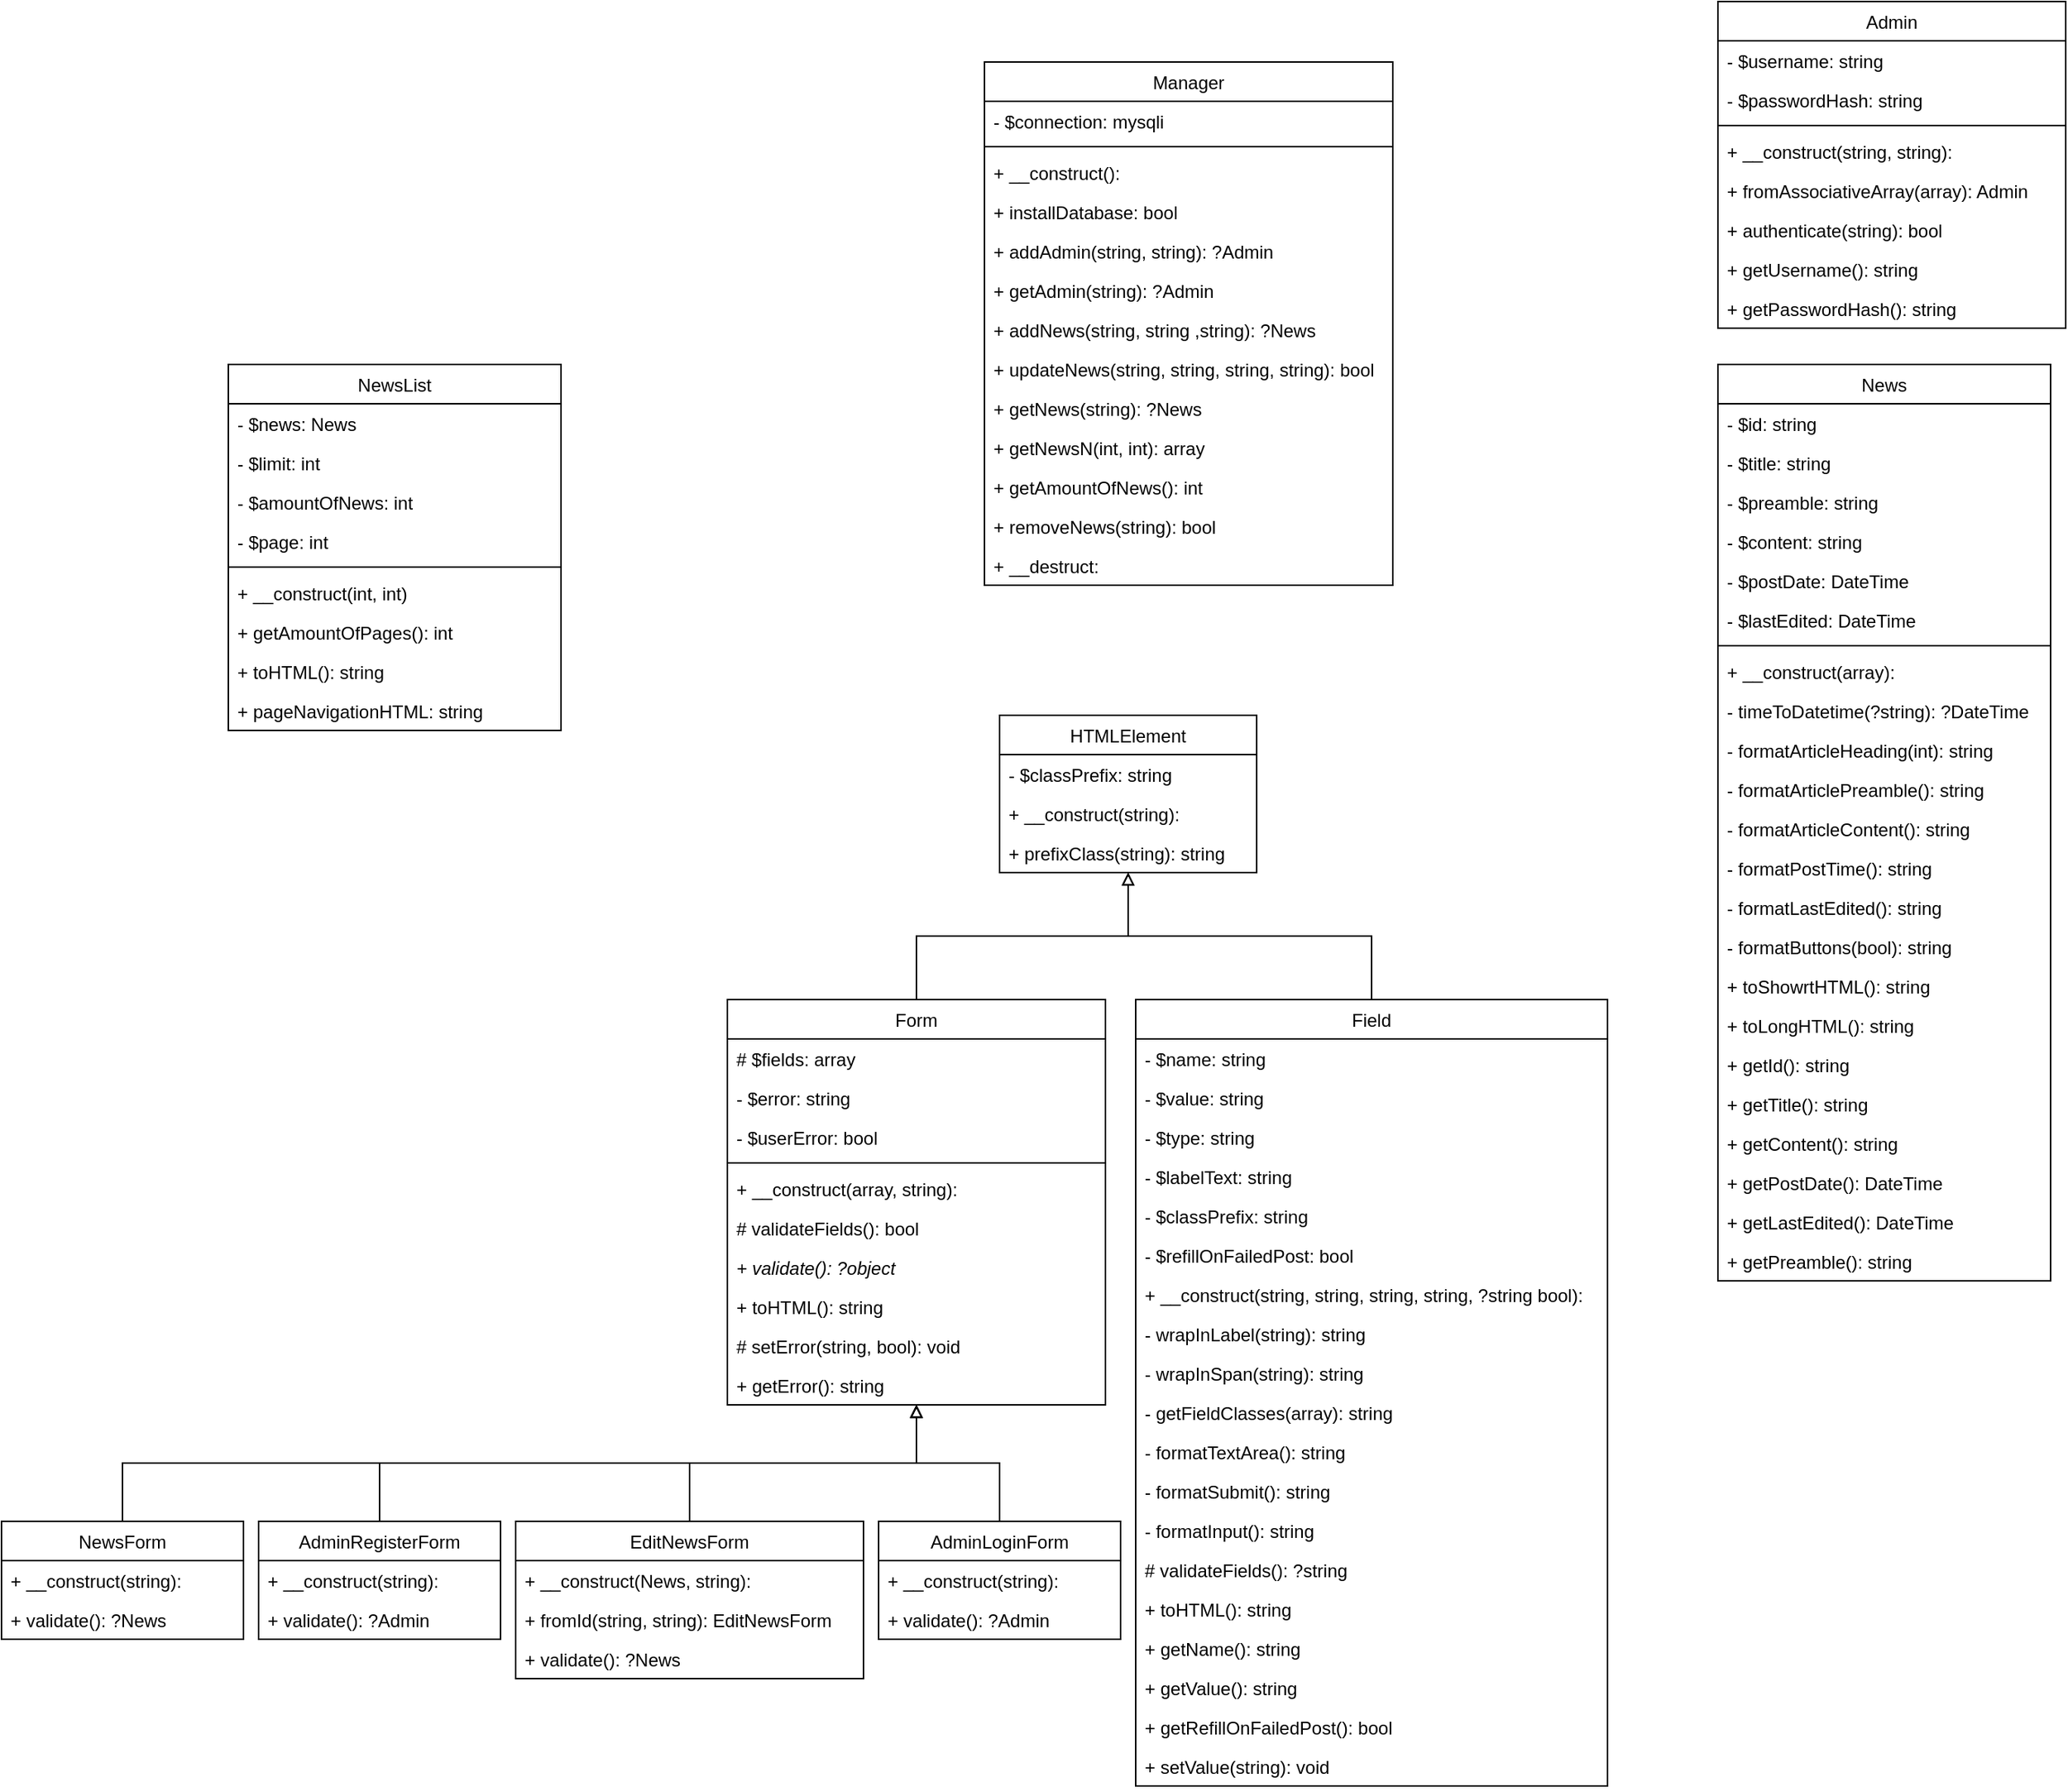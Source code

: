 <mxfile version="14.4.3" type="github">
  <diagram id="YQcV4sclvdIq1VrvEsjX" name="Page-1">
    <mxGraphModel dx="1422" dy="806" grid="1" gridSize="10" guides="1" tooltips="1" connect="1" arrows="1" fold="1" page="1" pageScale="1" pageWidth="827" pageHeight="1169" math="0" shadow="0">
      <root>
        <mxCell id="0" />
        <mxCell id="1" parent="0" />
        <mxCell id="pUATQON3ymGfzFJ1JxWe-1" value="Manager" style="swimlane;fontStyle=0;childLayout=stackLayout;horizontal=1;startSize=26;fillColor=none;horizontalStack=0;resizeParent=1;resizeParentMax=0;resizeLast=0;collapsible=1;marginBottom=0;" parent="1" vertex="1">
          <mxGeometry x="680" y="60" width="270" height="346" as="geometry" />
        </mxCell>
        <mxCell id="pUATQON3ymGfzFJ1JxWe-2" value="- $connection: mysqli" style="text;strokeColor=none;fillColor=none;align=left;verticalAlign=top;spacingLeft=4;spacingRight=4;overflow=hidden;rotatable=0;points=[[0,0.5],[1,0.5]];portConstraint=eastwest;" parent="pUATQON3ymGfzFJ1JxWe-1" vertex="1">
          <mxGeometry y="26" width="270" height="26" as="geometry" />
        </mxCell>
        <mxCell id="u4n-MWDn8-Q3DPegLVWj-1" value="" style="line;strokeWidth=1;fillColor=none;align=left;verticalAlign=middle;spacingTop=-1;spacingLeft=3;spacingRight=3;rotatable=0;labelPosition=right;points=[];portConstraint=eastwest;" parent="pUATQON3ymGfzFJ1JxWe-1" vertex="1">
          <mxGeometry y="52" width="270" height="8" as="geometry" />
        </mxCell>
        <mxCell id="pUATQON3ymGfzFJ1JxWe-3" value="+ __construct():" style="text;strokeColor=none;fillColor=none;align=left;verticalAlign=top;spacingLeft=4;spacingRight=4;overflow=hidden;rotatable=0;points=[[0,0.5],[1,0.5]];portConstraint=eastwest;" parent="pUATQON3ymGfzFJ1JxWe-1" vertex="1">
          <mxGeometry y="60" width="270" height="26" as="geometry" />
        </mxCell>
        <mxCell id="Dbulx-4e_BaiuKEEpqwc-1" value="+ installDatabase: bool" style="text;strokeColor=none;fillColor=none;align=left;verticalAlign=top;spacingLeft=4;spacingRight=4;overflow=hidden;rotatable=0;points=[[0,0.5],[1,0.5]];portConstraint=eastwest;" parent="pUATQON3ymGfzFJ1JxWe-1" vertex="1">
          <mxGeometry y="86" width="270" height="26" as="geometry" />
        </mxCell>
        <mxCell id="pUATQON3ymGfzFJ1JxWe-4" value="+ addAdmin(string, string): ?Admin" style="text;strokeColor=none;fillColor=none;align=left;verticalAlign=top;spacingLeft=4;spacingRight=4;overflow=hidden;rotatable=0;points=[[0,0.5],[1,0.5]];portConstraint=eastwest;" parent="pUATQON3ymGfzFJ1JxWe-1" vertex="1">
          <mxGeometry y="112" width="270" height="26" as="geometry" />
        </mxCell>
        <mxCell id="Dbulx-4e_BaiuKEEpqwc-3" value="+ getAdmin(string): ?Admin" style="text;strokeColor=none;fillColor=none;align=left;verticalAlign=top;spacingLeft=4;spacingRight=4;overflow=hidden;rotatable=0;points=[[0,0.5],[1,0.5]];portConstraint=eastwest;" parent="pUATQON3ymGfzFJ1JxWe-1" vertex="1">
          <mxGeometry y="138" width="270" height="26" as="geometry" />
        </mxCell>
        <mxCell id="Dbulx-4e_BaiuKEEpqwc-2" value="+ addNews(string, string ,string): ?News" style="text;strokeColor=none;fillColor=none;align=left;verticalAlign=top;spacingLeft=4;spacingRight=4;overflow=hidden;rotatable=0;points=[[0,0.5],[1,0.5]];portConstraint=eastwest;" parent="pUATQON3ymGfzFJ1JxWe-1" vertex="1">
          <mxGeometry y="164" width="270" height="26" as="geometry" />
        </mxCell>
        <mxCell id="Dbulx-4e_BaiuKEEpqwc-4" value="+ updateNews(string, string, string, string): bool" style="text;strokeColor=none;fillColor=none;align=left;verticalAlign=top;spacingLeft=4;spacingRight=4;overflow=hidden;rotatable=0;points=[[0,0.5],[1,0.5]];portConstraint=eastwest;" parent="pUATQON3ymGfzFJ1JxWe-1" vertex="1">
          <mxGeometry y="190" width="270" height="26" as="geometry" />
        </mxCell>
        <mxCell id="Dbulx-4e_BaiuKEEpqwc-5" value="+ getNews(string): ?News" style="text;strokeColor=none;fillColor=none;align=left;verticalAlign=top;spacingLeft=4;spacingRight=4;overflow=hidden;rotatable=0;points=[[0,0.5],[1,0.5]];portConstraint=eastwest;" parent="pUATQON3ymGfzFJ1JxWe-1" vertex="1">
          <mxGeometry y="216" width="270" height="26" as="geometry" />
        </mxCell>
        <mxCell id="Dbulx-4e_BaiuKEEpqwc-6" value="+ getNewsN(int, int): array" style="text;strokeColor=none;fillColor=none;align=left;verticalAlign=top;spacingLeft=4;spacingRight=4;overflow=hidden;rotatable=0;points=[[0,0.5],[1,0.5]];portConstraint=eastwest;" parent="pUATQON3ymGfzFJ1JxWe-1" vertex="1">
          <mxGeometry y="242" width="270" height="26" as="geometry" />
        </mxCell>
        <mxCell id="Dbulx-4e_BaiuKEEpqwc-7" value="+ getAmountOfNews(): int" style="text;strokeColor=none;fillColor=none;align=left;verticalAlign=top;spacingLeft=4;spacingRight=4;overflow=hidden;rotatable=0;points=[[0,0.5],[1,0.5]];portConstraint=eastwest;" parent="pUATQON3ymGfzFJ1JxWe-1" vertex="1">
          <mxGeometry y="268" width="270" height="26" as="geometry" />
        </mxCell>
        <mxCell id="Dbulx-4e_BaiuKEEpqwc-8" value="+ removeNews(string): bool" style="text;strokeColor=none;fillColor=none;align=left;verticalAlign=top;spacingLeft=4;spacingRight=4;overflow=hidden;rotatable=0;points=[[0,0.5],[1,0.5]];portConstraint=eastwest;" parent="pUATQON3ymGfzFJ1JxWe-1" vertex="1">
          <mxGeometry y="294" width="270" height="26" as="geometry" />
        </mxCell>
        <mxCell id="Dbulx-4e_BaiuKEEpqwc-9" value="+ __destruct:" style="text;strokeColor=none;fillColor=none;align=left;verticalAlign=top;spacingLeft=4;spacingRight=4;overflow=hidden;rotatable=0;points=[[0,0.5],[1,0.5]];portConstraint=eastwest;" parent="pUATQON3ymGfzFJ1JxWe-1" vertex="1">
          <mxGeometry y="320" width="270" height="26" as="geometry" />
        </mxCell>
        <mxCell id="pUATQON3ymGfzFJ1JxWe-5" value="Admin" style="swimlane;fontStyle=0;childLayout=stackLayout;horizontal=1;startSize=26;fillColor=none;horizontalStack=0;resizeParent=1;resizeParentMax=0;resizeLast=0;collapsible=1;marginBottom=0;" parent="1" vertex="1">
          <mxGeometry x="1165" y="20" width="230" height="216" as="geometry" />
        </mxCell>
        <mxCell id="pUATQON3ymGfzFJ1JxWe-6" value="- $username: string" style="text;strokeColor=none;fillColor=none;align=left;verticalAlign=top;spacingLeft=4;spacingRight=4;overflow=hidden;rotatable=0;points=[[0,0.5],[1,0.5]];portConstraint=eastwest;" parent="pUATQON3ymGfzFJ1JxWe-5" vertex="1">
          <mxGeometry y="26" width="230" height="26" as="geometry" />
        </mxCell>
        <mxCell id="pUATQON3ymGfzFJ1JxWe-7" value="- $passwordHash: string" style="text;strokeColor=none;fillColor=none;align=left;verticalAlign=top;spacingLeft=4;spacingRight=4;overflow=hidden;rotatable=0;points=[[0,0.5],[1,0.5]];portConstraint=eastwest;" parent="pUATQON3ymGfzFJ1JxWe-5" vertex="1">
          <mxGeometry y="52" width="230" height="26" as="geometry" />
        </mxCell>
        <mxCell id="u4n-MWDn8-Q3DPegLVWj-2" value="" style="line;strokeWidth=1;fillColor=none;align=left;verticalAlign=middle;spacingTop=-1;spacingLeft=3;spacingRight=3;rotatable=0;labelPosition=right;points=[];portConstraint=eastwest;" parent="pUATQON3ymGfzFJ1JxWe-5" vertex="1">
          <mxGeometry y="78" width="230" height="8" as="geometry" />
        </mxCell>
        <mxCell id="pUATQON3ymGfzFJ1JxWe-8" value="+ __construct(string, string):" style="text;strokeColor=none;fillColor=none;align=left;verticalAlign=top;spacingLeft=4;spacingRight=4;overflow=hidden;rotatable=0;points=[[0,0.5],[1,0.5]];portConstraint=eastwest;" parent="pUATQON3ymGfzFJ1JxWe-5" vertex="1">
          <mxGeometry y="86" width="230" height="26" as="geometry" />
        </mxCell>
        <mxCell id="Dbulx-4e_BaiuKEEpqwc-10" value="+ fromAssociativeArray(array): Admin" style="text;strokeColor=none;fillColor=none;align=left;verticalAlign=top;spacingLeft=4;spacingRight=4;overflow=hidden;rotatable=0;points=[[0,0.5],[1,0.5]];portConstraint=eastwest;" parent="pUATQON3ymGfzFJ1JxWe-5" vertex="1">
          <mxGeometry y="112" width="230" height="26" as="geometry" />
        </mxCell>
        <mxCell id="Dbulx-4e_BaiuKEEpqwc-12" value="+ authenticate(string): bool" style="text;strokeColor=none;fillColor=none;align=left;verticalAlign=top;spacingLeft=4;spacingRight=4;overflow=hidden;rotatable=0;points=[[0,0.5],[1,0.5]];portConstraint=eastwest;" parent="pUATQON3ymGfzFJ1JxWe-5" vertex="1">
          <mxGeometry y="138" width="230" height="26" as="geometry" />
        </mxCell>
        <mxCell id="Dbulx-4e_BaiuKEEpqwc-11" value="+ getUsername(): string" style="text;strokeColor=none;fillColor=none;align=left;verticalAlign=top;spacingLeft=4;spacingRight=4;overflow=hidden;rotatable=0;points=[[0,0.5],[1,0.5]];portConstraint=eastwest;" parent="pUATQON3ymGfzFJ1JxWe-5" vertex="1">
          <mxGeometry y="164" width="230" height="26" as="geometry" />
        </mxCell>
        <mxCell id="Dbulx-4e_BaiuKEEpqwc-13" value="+ getPasswordHash(): string" style="text;strokeColor=none;fillColor=none;align=left;verticalAlign=top;spacingLeft=4;spacingRight=4;overflow=hidden;rotatable=0;points=[[0,0.5],[1,0.5]];portConstraint=eastwest;" parent="pUATQON3ymGfzFJ1JxWe-5" vertex="1">
          <mxGeometry y="190" width="230" height="26" as="geometry" />
        </mxCell>
        <mxCell id="pUATQON3ymGfzFJ1JxWe-9" value="NewsList" style="swimlane;fontStyle=0;childLayout=stackLayout;horizontal=1;startSize=26;fillColor=none;horizontalStack=0;resizeParent=1;resizeParentMax=0;resizeLast=0;collapsible=1;marginBottom=0;" parent="1" vertex="1">
          <mxGeometry x="180" y="260" width="220" height="242" as="geometry" />
        </mxCell>
        <mxCell id="pUATQON3ymGfzFJ1JxWe-10" value="- $news: News" style="text;strokeColor=none;fillColor=none;align=left;verticalAlign=top;spacingLeft=4;spacingRight=4;overflow=hidden;rotatable=0;points=[[0,0.5],[1,0.5]];portConstraint=eastwest;" parent="pUATQON3ymGfzFJ1JxWe-9" vertex="1">
          <mxGeometry y="26" width="220" height="26" as="geometry" />
        </mxCell>
        <mxCell id="pUATQON3ymGfzFJ1JxWe-11" value="- $limit: int" style="text;strokeColor=none;fillColor=none;align=left;verticalAlign=top;spacingLeft=4;spacingRight=4;overflow=hidden;rotatable=0;points=[[0,0.5],[1,0.5]];portConstraint=eastwest;" parent="pUATQON3ymGfzFJ1JxWe-9" vertex="1">
          <mxGeometry y="52" width="220" height="26" as="geometry" />
        </mxCell>
        <mxCell id="Dbulx-4e_BaiuKEEpqwc-15" value="- $amountOfNews: int" style="text;strokeColor=none;fillColor=none;align=left;verticalAlign=top;spacingLeft=4;spacingRight=4;overflow=hidden;rotatable=0;points=[[0,0.5],[1,0.5]];portConstraint=eastwest;" parent="pUATQON3ymGfzFJ1JxWe-9" vertex="1">
          <mxGeometry y="78" width="220" height="26" as="geometry" />
        </mxCell>
        <mxCell id="pUATQON3ymGfzFJ1JxWe-12" value="- $page: int" style="text;strokeColor=none;fillColor=none;align=left;verticalAlign=top;spacingLeft=4;spacingRight=4;overflow=hidden;rotatable=0;points=[[0,0.5],[1,0.5]];portConstraint=eastwest;" parent="pUATQON3ymGfzFJ1JxWe-9" vertex="1">
          <mxGeometry y="104" width="220" height="26" as="geometry" />
        </mxCell>
        <mxCell id="u4n-MWDn8-Q3DPegLVWj-4" value="" style="line;strokeWidth=1;fillColor=none;align=left;verticalAlign=middle;spacingTop=-1;spacingLeft=3;spacingRight=3;rotatable=0;labelPosition=right;points=[];portConstraint=eastwest;" parent="pUATQON3ymGfzFJ1JxWe-9" vertex="1">
          <mxGeometry y="130" width="220" height="8" as="geometry" />
        </mxCell>
        <mxCell id="Dbulx-4e_BaiuKEEpqwc-17" value="+ __construct(int, int)" style="text;strokeColor=none;fillColor=none;align=left;verticalAlign=top;spacingLeft=4;spacingRight=4;overflow=hidden;rotatable=0;points=[[0,0.5],[1,0.5]];portConstraint=eastwest;" parent="pUATQON3ymGfzFJ1JxWe-9" vertex="1">
          <mxGeometry y="138" width="220" height="26" as="geometry" />
        </mxCell>
        <mxCell id="Dbulx-4e_BaiuKEEpqwc-16" value="+ getAmountOfPages(): int" style="text;strokeColor=none;fillColor=none;align=left;verticalAlign=top;spacingLeft=4;spacingRight=4;overflow=hidden;rotatable=0;points=[[0,0.5],[1,0.5]];portConstraint=eastwest;" parent="pUATQON3ymGfzFJ1JxWe-9" vertex="1">
          <mxGeometry y="164" width="220" height="26" as="geometry" />
        </mxCell>
        <mxCell id="Dbulx-4e_BaiuKEEpqwc-19" value="+ toHTML(): string" style="text;strokeColor=none;fillColor=none;align=left;verticalAlign=top;spacingLeft=4;spacingRight=4;overflow=hidden;rotatable=0;points=[[0,0.5],[1,0.5]];portConstraint=eastwest;" parent="pUATQON3ymGfzFJ1JxWe-9" vertex="1">
          <mxGeometry y="190" width="220" height="26" as="geometry" />
        </mxCell>
        <mxCell id="Dbulx-4e_BaiuKEEpqwc-18" value="+ pageNavigationHTML: string" style="text;strokeColor=none;fillColor=none;align=left;verticalAlign=top;spacingLeft=4;spacingRight=4;overflow=hidden;rotatable=0;points=[[0,0.5],[1,0.5]];portConstraint=eastwest;" parent="pUATQON3ymGfzFJ1JxWe-9" vertex="1">
          <mxGeometry y="216" width="220" height="26" as="geometry" />
        </mxCell>
        <mxCell id="pUATQON3ymGfzFJ1JxWe-13" value="News" style="swimlane;fontStyle=0;childLayout=stackLayout;horizontal=1;startSize=26;fillColor=none;horizontalStack=0;resizeParent=1;resizeParentMax=0;resizeLast=0;collapsible=1;marginBottom=0;" parent="1" vertex="1">
          <mxGeometry x="1165" y="260" width="220" height="606" as="geometry" />
        </mxCell>
        <mxCell id="pUATQON3ymGfzFJ1JxWe-14" value="- $id: string" style="text;strokeColor=none;fillColor=none;align=left;verticalAlign=top;spacingLeft=4;spacingRight=4;overflow=hidden;rotatable=0;points=[[0,0.5],[1,0.5]];portConstraint=eastwest;" parent="pUATQON3ymGfzFJ1JxWe-13" vertex="1">
          <mxGeometry y="26" width="220" height="26" as="geometry" />
        </mxCell>
        <mxCell id="pUATQON3ymGfzFJ1JxWe-15" value="- $title: string" style="text;strokeColor=none;fillColor=none;align=left;verticalAlign=top;spacingLeft=4;spacingRight=4;overflow=hidden;rotatable=0;points=[[0,0.5],[1,0.5]];portConstraint=eastwest;" parent="pUATQON3ymGfzFJ1JxWe-13" vertex="1">
          <mxGeometry y="52" width="220" height="26" as="geometry" />
        </mxCell>
        <mxCell id="pUATQON3ymGfzFJ1JxWe-16" value="- $preamble: string" style="text;strokeColor=none;fillColor=none;align=left;verticalAlign=top;spacingLeft=4;spacingRight=4;overflow=hidden;rotatable=0;points=[[0,0.5],[1,0.5]];portConstraint=eastwest;" parent="pUATQON3ymGfzFJ1JxWe-13" vertex="1">
          <mxGeometry y="78" width="220" height="26" as="geometry" />
        </mxCell>
        <mxCell id="Dbulx-4e_BaiuKEEpqwc-20" value="- $content: string" style="text;strokeColor=none;fillColor=none;align=left;verticalAlign=top;spacingLeft=4;spacingRight=4;overflow=hidden;rotatable=0;points=[[0,0.5],[1,0.5]];portConstraint=eastwest;" parent="pUATQON3ymGfzFJ1JxWe-13" vertex="1">
          <mxGeometry y="104" width="220" height="26" as="geometry" />
        </mxCell>
        <mxCell id="Dbulx-4e_BaiuKEEpqwc-21" value="- $postDate: DateTime" style="text;strokeColor=none;fillColor=none;align=left;verticalAlign=top;spacingLeft=4;spacingRight=4;overflow=hidden;rotatable=0;points=[[0,0.5],[1,0.5]];portConstraint=eastwest;" parent="pUATQON3ymGfzFJ1JxWe-13" vertex="1">
          <mxGeometry y="130" width="220" height="26" as="geometry" />
        </mxCell>
        <mxCell id="Dbulx-4e_BaiuKEEpqwc-23" value="- $lastEdited: DateTime" style="text;strokeColor=none;fillColor=none;align=left;verticalAlign=top;spacingLeft=4;spacingRight=4;overflow=hidden;rotatable=0;points=[[0,0.5],[1,0.5]];portConstraint=eastwest;" parent="pUATQON3ymGfzFJ1JxWe-13" vertex="1">
          <mxGeometry y="156" width="220" height="26" as="geometry" />
        </mxCell>
        <mxCell id="u4n-MWDn8-Q3DPegLVWj-3" value="" style="line;strokeWidth=1;fillColor=none;align=left;verticalAlign=middle;spacingTop=-1;spacingLeft=3;spacingRight=3;rotatable=0;labelPosition=right;points=[];portConstraint=eastwest;" parent="pUATQON3ymGfzFJ1JxWe-13" vertex="1">
          <mxGeometry y="182" width="220" height="8" as="geometry" />
        </mxCell>
        <mxCell id="Dbulx-4e_BaiuKEEpqwc-24" value="+ __construct(array):" style="text;strokeColor=none;fillColor=none;align=left;verticalAlign=top;spacingLeft=4;spacingRight=4;overflow=hidden;rotatable=0;points=[[0,0.5],[1,0.5]];portConstraint=eastwest;" parent="pUATQON3ymGfzFJ1JxWe-13" vertex="1">
          <mxGeometry y="190" width="220" height="26" as="geometry" />
        </mxCell>
        <mxCell id="Dbulx-4e_BaiuKEEpqwc-25" value="- timeToDatetime(?string): ?DateTime" style="text;strokeColor=none;fillColor=none;align=left;verticalAlign=top;spacingLeft=4;spacingRight=4;overflow=hidden;rotatable=0;points=[[0,0.5],[1,0.5]];portConstraint=eastwest;" parent="pUATQON3ymGfzFJ1JxWe-13" vertex="1">
          <mxGeometry y="216" width="220" height="26" as="geometry" />
        </mxCell>
        <mxCell id="Dbulx-4e_BaiuKEEpqwc-27" value="- formatArticleHeading(int): string" style="text;strokeColor=none;fillColor=none;align=left;verticalAlign=top;spacingLeft=4;spacingRight=4;overflow=hidden;rotatable=0;points=[[0,0.5],[1,0.5]];portConstraint=eastwest;" parent="pUATQON3ymGfzFJ1JxWe-13" vertex="1">
          <mxGeometry y="242" width="220" height="26" as="geometry" />
        </mxCell>
        <mxCell id="Dbulx-4e_BaiuKEEpqwc-28" value="- formatArticlePreamble(): string" style="text;strokeColor=none;fillColor=none;align=left;verticalAlign=top;spacingLeft=4;spacingRight=4;overflow=hidden;rotatable=0;points=[[0,0.5],[1,0.5]];portConstraint=eastwest;" parent="pUATQON3ymGfzFJ1JxWe-13" vertex="1">
          <mxGeometry y="268" width="220" height="26" as="geometry" />
        </mxCell>
        <mxCell id="Dbulx-4e_BaiuKEEpqwc-26" value="- formatArticleContent(): string" style="text;strokeColor=none;fillColor=none;align=left;verticalAlign=top;spacingLeft=4;spacingRight=4;overflow=hidden;rotatable=0;points=[[0,0.5],[1,0.5]];portConstraint=eastwest;" parent="pUATQON3ymGfzFJ1JxWe-13" vertex="1">
          <mxGeometry y="294" width="220" height="26" as="geometry" />
        </mxCell>
        <mxCell id="Dbulx-4e_BaiuKEEpqwc-29" value="- formatPostTime(): string" style="text;strokeColor=none;fillColor=none;align=left;verticalAlign=top;spacingLeft=4;spacingRight=4;overflow=hidden;rotatable=0;points=[[0,0.5],[1,0.5]];portConstraint=eastwest;" parent="pUATQON3ymGfzFJ1JxWe-13" vertex="1">
          <mxGeometry y="320" width="220" height="26" as="geometry" />
        </mxCell>
        <mxCell id="Dbulx-4e_BaiuKEEpqwc-22" value="- formatLastEdited(): string" style="text;strokeColor=none;fillColor=none;align=left;verticalAlign=top;spacingLeft=4;spacingRight=4;overflow=hidden;rotatable=0;points=[[0,0.5],[1,0.5]];portConstraint=eastwest;" parent="pUATQON3ymGfzFJ1JxWe-13" vertex="1">
          <mxGeometry y="346" width="220" height="26" as="geometry" />
        </mxCell>
        <mxCell id="Dbulx-4e_BaiuKEEpqwc-31" value="- formatButtons(bool): string" style="text;strokeColor=none;fillColor=none;align=left;verticalAlign=top;spacingLeft=4;spacingRight=4;overflow=hidden;rotatable=0;points=[[0,0.5],[1,0.5]];portConstraint=eastwest;" parent="pUATQON3ymGfzFJ1JxWe-13" vertex="1">
          <mxGeometry y="372" width="220" height="26" as="geometry" />
        </mxCell>
        <mxCell id="Dbulx-4e_BaiuKEEpqwc-33" value="+ toShowrtHTML(): string" style="text;strokeColor=none;fillColor=none;align=left;verticalAlign=top;spacingLeft=4;spacingRight=4;overflow=hidden;rotatable=0;points=[[0,0.5],[1,0.5]];portConstraint=eastwest;" parent="pUATQON3ymGfzFJ1JxWe-13" vertex="1">
          <mxGeometry y="398" width="220" height="26" as="geometry" />
        </mxCell>
        <mxCell id="Dbulx-4e_BaiuKEEpqwc-34" value="+ toLongHTML(): string" style="text;strokeColor=none;fillColor=none;align=left;verticalAlign=top;spacingLeft=4;spacingRight=4;overflow=hidden;rotatable=0;points=[[0,0.5],[1,0.5]];portConstraint=eastwest;" parent="pUATQON3ymGfzFJ1JxWe-13" vertex="1">
          <mxGeometry y="424" width="220" height="26" as="geometry" />
        </mxCell>
        <mxCell id="Dbulx-4e_BaiuKEEpqwc-32" value="+ getId(): string" style="text;strokeColor=none;fillColor=none;align=left;verticalAlign=top;spacingLeft=4;spacingRight=4;overflow=hidden;rotatable=0;points=[[0,0.5],[1,0.5]];portConstraint=eastwest;" parent="pUATQON3ymGfzFJ1JxWe-13" vertex="1">
          <mxGeometry y="450" width="220" height="26" as="geometry" />
        </mxCell>
        <mxCell id="Dbulx-4e_BaiuKEEpqwc-36" value="+ getTitle(): string" style="text;strokeColor=none;fillColor=none;align=left;verticalAlign=top;spacingLeft=4;spacingRight=4;overflow=hidden;rotatable=0;points=[[0,0.5],[1,0.5]];portConstraint=eastwest;" parent="pUATQON3ymGfzFJ1JxWe-13" vertex="1">
          <mxGeometry y="476" width="220" height="26" as="geometry" />
        </mxCell>
        <mxCell id="Dbulx-4e_BaiuKEEpqwc-35" value="+ getContent(): string" style="text;strokeColor=none;fillColor=none;align=left;verticalAlign=top;spacingLeft=4;spacingRight=4;overflow=hidden;rotatable=0;points=[[0,0.5],[1,0.5]];portConstraint=eastwest;" parent="pUATQON3ymGfzFJ1JxWe-13" vertex="1">
          <mxGeometry y="502" width="220" height="26" as="geometry" />
        </mxCell>
        <mxCell id="Dbulx-4e_BaiuKEEpqwc-30" value="+ getPostDate(): DateTime" style="text;strokeColor=none;fillColor=none;align=left;verticalAlign=top;spacingLeft=4;spacingRight=4;overflow=hidden;rotatable=0;points=[[0,0.5],[1,0.5]];portConstraint=eastwest;" parent="pUATQON3ymGfzFJ1JxWe-13" vertex="1">
          <mxGeometry y="528" width="220" height="26" as="geometry" />
        </mxCell>
        <mxCell id="Dbulx-4e_BaiuKEEpqwc-38" value="+ getLastEdited(): DateTime" style="text;strokeColor=none;fillColor=none;align=left;verticalAlign=top;spacingLeft=4;spacingRight=4;overflow=hidden;rotatable=0;points=[[0,0.5],[1,0.5]];portConstraint=eastwest;" parent="pUATQON3ymGfzFJ1JxWe-13" vertex="1">
          <mxGeometry y="554" width="220" height="26" as="geometry" />
        </mxCell>
        <mxCell id="Dbulx-4e_BaiuKEEpqwc-37" value="+ getPreamble(): string" style="text;strokeColor=none;fillColor=none;align=left;verticalAlign=top;spacingLeft=4;spacingRight=4;overflow=hidden;rotatable=0;points=[[0,0.5],[1,0.5]];portConstraint=eastwest;" parent="pUATQON3ymGfzFJ1JxWe-13" vertex="1">
          <mxGeometry y="580" width="220" height="26" as="geometry" />
        </mxCell>
        <mxCell id="IKUo-nZ4Ico8FpMBMnRn-4" style="edgeStyle=orthogonalEdgeStyle;rounded=0;orthogonalLoop=1;jettySize=auto;html=1;startArrow=none;startFill=0;endArrow=block;endFill=0;" edge="1" parent="1" source="u4n-MWDn8-Q3DPegLVWj-5" target="4wZP9_-iHRxvSl1fJ76w-1">
          <mxGeometry relative="1" as="geometry" />
        </mxCell>
        <mxCell id="u4n-MWDn8-Q3DPegLVWj-5" value="Form" style="swimlane;fontStyle=0;childLayout=stackLayout;horizontal=1;startSize=26;fillColor=none;horizontalStack=0;resizeParent=1;resizeParentMax=0;resizeLast=0;collapsible=1;marginBottom=0;" parent="1" vertex="1">
          <mxGeometry x="510" y="680" width="250" height="268" as="geometry" />
        </mxCell>
        <mxCell id="u4n-MWDn8-Q3DPegLVWj-6" value="# $fields: array" style="text;strokeColor=none;fillColor=none;align=left;verticalAlign=top;spacingLeft=4;spacingRight=4;overflow=hidden;rotatable=0;points=[[0,0.5],[1,0.5]];portConstraint=eastwest;" parent="u4n-MWDn8-Q3DPegLVWj-5" vertex="1">
          <mxGeometry y="26" width="250" height="26" as="geometry" />
        </mxCell>
        <mxCell id="u4n-MWDn8-Q3DPegLVWj-10" value="- $error: string" style="text;strokeColor=none;fillColor=none;align=left;verticalAlign=top;spacingLeft=4;spacingRight=4;overflow=hidden;rotatable=0;points=[[0,0.5],[1,0.5]];portConstraint=eastwest;" parent="u4n-MWDn8-Q3DPegLVWj-5" vertex="1">
          <mxGeometry y="52" width="250" height="26" as="geometry" />
        </mxCell>
        <mxCell id="u4n-MWDn8-Q3DPegLVWj-12" value="- $userError: bool" style="text;strokeColor=none;fillColor=none;align=left;verticalAlign=top;spacingLeft=4;spacingRight=4;overflow=hidden;rotatable=0;points=[[0,0.5],[1,0.5]];portConstraint=eastwest;" parent="u4n-MWDn8-Q3DPegLVWj-5" vertex="1">
          <mxGeometry y="78" width="250" height="26" as="geometry" />
        </mxCell>
        <mxCell id="u4n-MWDn8-Q3DPegLVWj-15" value="" style="line;strokeWidth=1;fillColor=none;align=left;verticalAlign=middle;spacingTop=-1;spacingLeft=3;spacingRight=3;rotatable=0;labelPosition=right;points=[];portConstraint=eastwest;" parent="u4n-MWDn8-Q3DPegLVWj-5" vertex="1">
          <mxGeometry y="104" width="250" height="8" as="geometry" />
        </mxCell>
        <mxCell id="u4n-MWDn8-Q3DPegLVWj-13" value="+ __construct(array, string):" style="text;strokeColor=none;fillColor=none;align=left;verticalAlign=top;spacingLeft=4;spacingRight=4;overflow=hidden;rotatable=0;points=[[0,0.5],[1,0.5]];portConstraint=eastwest;" parent="u4n-MWDn8-Q3DPegLVWj-5" vertex="1">
          <mxGeometry y="112" width="250" height="26" as="geometry" />
        </mxCell>
        <mxCell id="u4n-MWDn8-Q3DPegLVWj-16" value="# validateFields(): bool" style="text;strokeColor=none;fillColor=none;align=left;verticalAlign=top;spacingLeft=4;spacingRight=4;overflow=hidden;rotatable=0;points=[[0,0.5],[1,0.5]];portConstraint=eastwest;" parent="u4n-MWDn8-Q3DPegLVWj-5" vertex="1">
          <mxGeometry y="138" width="250" height="26" as="geometry" />
        </mxCell>
        <mxCell id="u4n-MWDn8-Q3DPegLVWj-17" value="+ validate(): ?object" style="text;strokeColor=none;fillColor=none;align=left;verticalAlign=top;spacingLeft=4;spacingRight=4;overflow=hidden;rotatable=0;points=[[0,0.5],[1,0.5]];portConstraint=eastwest;fontStyle=2" parent="u4n-MWDn8-Q3DPegLVWj-5" vertex="1">
          <mxGeometry y="164" width="250" height="26" as="geometry" />
        </mxCell>
        <mxCell id="u4n-MWDn8-Q3DPegLVWj-18" value="+ toHTML(): string" style="text;strokeColor=none;fillColor=none;align=left;verticalAlign=top;spacingLeft=4;spacingRight=4;overflow=hidden;rotatable=0;points=[[0,0.5],[1,0.5]];portConstraint=eastwest;" parent="u4n-MWDn8-Q3DPegLVWj-5" vertex="1">
          <mxGeometry y="190" width="250" height="26" as="geometry" />
        </mxCell>
        <mxCell id="u4n-MWDn8-Q3DPegLVWj-19" value="# setError(string, bool): void" style="text;strokeColor=none;fillColor=none;align=left;verticalAlign=top;spacingLeft=4;spacingRight=4;overflow=hidden;rotatable=0;points=[[0,0.5],[1,0.5]];portConstraint=eastwest;" parent="u4n-MWDn8-Q3DPegLVWj-5" vertex="1">
          <mxGeometry y="216" width="250" height="26" as="geometry" />
        </mxCell>
        <mxCell id="u4n-MWDn8-Q3DPegLVWj-9" value="+ getError(): string" style="text;strokeColor=none;fillColor=none;align=left;verticalAlign=top;spacingLeft=4;spacingRight=4;overflow=hidden;rotatable=0;points=[[0,0.5],[1,0.5]];portConstraint=eastwest;" parent="u4n-MWDn8-Q3DPegLVWj-5" vertex="1">
          <mxGeometry y="242" width="250" height="26" as="geometry" />
        </mxCell>
        <mxCell id="IKUo-nZ4Ico8FpMBMnRn-7" style="edgeStyle=orthogonalEdgeStyle;rounded=0;orthogonalLoop=1;jettySize=auto;html=1;startFill=0;endArrow=block;endFill=0;" edge="1" parent="1" source="u4n-MWDn8-Q3DPegLVWj-20" target="u4n-MWDn8-Q3DPegLVWj-5">
          <mxGeometry relative="1" as="geometry" />
        </mxCell>
        <mxCell id="u4n-MWDn8-Q3DPegLVWj-20" value="AdminLoginForm" style="swimlane;fontStyle=0;childLayout=stackLayout;horizontal=1;startSize=26;fillColor=none;horizontalStack=0;resizeParent=1;resizeParentMax=0;resizeLast=0;collapsible=1;marginBottom=0;" parent="1" vertex="1">
          <mxGeometry x="610" y="1025" width="160" height="78" as="geometry" />
        </mxCell>
        <mxCell id="u4n-MWDn8-Q3DPegLVWj-21" value="+ __construct(string):" style="text;strokeColor=none;fillColor=none;align=left;verticalAlign=top;spacingLeft=4;spacingRight=4;overflow=hidden;rotatable=0;points=[[0,0.5],[1,0.5]];portConstraint=eastwest;" parent="u4n-MWDn8-Q3DPegLVWj-20" vertex="1">
          <mxGeometry y="26" width="160" height="26" as="geometry" />
        </mxCell>
        <mxCell id="u4n-MWDn8-Q3DPegLVWj-22" value="+ validate(): ?Admin" style="text;strokeColor=none;fillColor=none;align=left;verticalAlign=top;spacingLeft=4;spacingRight=4;overflow=hidden;rotatable=0;points=[[0,0.5],[1,0.5]];portConstraint=eastwest;" parent="u4n-MWDn8-Q3DPegLVWj-20" vertex="1">
          <mxGeometry y="52" width="160" height="26" as="geometry" />
        </mxCell>
        <mxCell id="IKUo-nZ4Ico8FpMBMnRn-9" style="edgeStyle=orthogonalEdgeStyle;rounded=0;orthogonalLoop=1;jettySize=auto;html=1;startFill=0;endArrow=block;endFill=0;exitX=0.5;exitY=0;exitDx=0;exitDy=0;" edge="1" parent="1" source="u4n-MWDn8-Q3DPegLVWj-24" target="u4n-MWDn8-Q3DPegLVWj-5">
          <mxGeometry relative="1" as="geometry" />
        </mxCell>
        <mxCell id="u4n-MWDn8-Q3DPegLVWj-24" value="AdminRegisterForm" style="swimlane;fontStyle=0;childLayout=stackLayout;horizontal=1;startSize=26;fillColor=none;horizontalStack=0;resizeParent=1;resizeParentMax=0;resizeLast=0;collapsible=1;marginBottom=0;" parent="1" vertex="1">
          <mxGeometry x="200" y="1025" width="160" height="78" as="geometry" />
        </mxCell>
        <mxCell id="u4n-MWDn8-Q3DPegLVWj-25" value="+ __construct(string):" style="text;strokeColor=none;fillColor=none;align=left;verticalAlign=top;spacingLeft=4;spacingRight=4;overflow=hidden;rotatable=0;points=[[0,0.5],[1,0.5]];portConstraint=eastwest;" parent="u4n-MWDn8-Q3DPegLVWj-24" vertex="1">
          <mxGeometry y="26" width="160" height="26" as="geometry" />
        </mxCell>
        <mxCell id="u4n-MWDn8-Q3DPegLVWj-26" value="+ validate(): ?Admin" style="text;strokeColor=none;fillColor=none;align=left;verticalAlign=top;spacingLeft=4;spacingRight=4;overflow=hidden;rotatable=0;points=[[0,0.5],[1,0.5]];portConstraint=eastwest;" parent="u4n-MWDn8-Q3DPegLVWj-24" vertex="1">
          <mxGeometry y="52" width="160" height="26" as="geometry" />
        </mxCell>
        <mxCell id="IKUo-nZ4Ico8FpMBMnRn-10" style="edgeStyle=orthogonalEdgeStyle;rounded=0;orthogonalLoop=1;jettySize=auto;html=1;startFill=0;endArrow=block;endFill=0;exitX=0.5;exitY=0;exitDx=0;exitDy=0;" edge="1" parent="1" source="u4n-MWDn8-Q3DPegLVWj-28" target="u4n-MWDn8-Q3DPegLVWj-5">
          <mxGeometry relative="1" as="geometry" />
        </mxCell>
        <mxCell id="u4n-MWDn8-Q3DPegLVWj-28" value="NewsForm" style="swimlane;fontStyle=0;childLayout=stackLayout;horizontal=1;startSize=26;fillColor=none;horizontalStack=0;resizeParent=1;resizeParentMax=0;resizeLast=0;collapsible=1;marginBottom=0;" parent="1" vertex="1">
          <mxGeometry x="30" y="1025" width="160" height="78" as="geometry" />
        </mxCell>
        <mxCell id="u4n-MWDn8-Q3DPegLVWj-29" value="+ __construct(string):" style="text;strokeColor=none;fillColor=none;align=left;verticalAlign=top;spacingLeft=4;spacingRight=4;overflow=hidden;rotatable=0;points=[[0,0.5],[1,0.5]];portConstraint=eastwest;" parent="u4n-MWDn8-Q3DPegLVWj-28" vertex="1">
          <mxGeometry y="26" width="160" height="26" as="geometry" />
        </mxCell>
        <mxCell id="u4n-MWDn8-Q3DPegLVWj-30" value="+ validate(): ?News" style="text;strokeColor=none;fillColor=none;align=left;verticalAlign=top;spacingLeft=4;spacingRight=4;overflow=hidden;rotatable=0;points=[[0,0.5],[1,0.5]];portConstraint=eastwest;" parent="u4n-MWDn8-Q3DPegLVWj-28" vertex="1">
          <mxGeometry y="52" width="160" height="26" as="geometry" />
        </mxCell>
        <mxCell id="IKUo-nZ4Ico8FpMBMnRn-8" style="edgeStyle=orthogonalEdgeStyle;rounded=0;orthogonalLoop=1;jettySize=auto;html=1;startFill=0;endArrow=block;endFill=0;" edge="1" parent="1" source="u4n-MWDn8-Q3DPegLVWj-32" target="u4n-MWDn8-Q3DPegLVWj-5">
          <mxGeometry relative="1" as="geometry" />
        </mxCell>
        <mxCell id="u4n-MWDn8-Q3DPegLVWj-32" value="EditNewsForm" style="swimlane;fontStyle=0;childLayout=stackLayout;horizontal=1;startSize=26;fillColor=none;horizontalStack=0;resizeParent=1;resizeParentMax=0;resizeLast=0;collapsible=1;marginBottom=0;" parent="1" vertex="1">
          <mxGeometry x="370" y="1025" width="230" height="104" as="geometry" />
        </mxCell>
        <mxCell id="u4n-MWDn8-Q3DPegLVWj-33" value="+ __construct(News, string):" style="text;strokeColor=none;fillColor=none;align=left;verticalAlign=top;spacingLeft=4;spacingRight=4;overflow=hidden;rotatable=0;points=[[0,0.5],[1,0.5]];portConstraint=eastwest;" parent="u4n-MWDn8-Q3DPegLVWj-32" vertex="1">
          <mxGeometry y="26" width="230" height="26" as="geometry" />
        </mxCell>
        <mxCell id="u4n-MWDn8-Q3DPegLVWj-34" value="+ fromId(string, string): EditNewsForm" style="text;strokeColor=none;fillColor=none;align=left;verticalAlign=top;spacingLeft=4;spacingRight=4;overflow=hidden;rotatable=0;points=[[0,0.5],[1,0.5]];portConstraint=eastwest;" parent="u4n-MWDn8-Q3DPegLVWj-32" vertex="1">
          <mxGeometry y="52" width="230" height="26" as="geometry" />
        </mxCell>
        <mxCell id="u4n-MWDn8-Q3DPegLVWj-35" value="+ validate(): ?News" style="text;strokeColor=none;fillColor=none;align=left;verticalAlign=top;spacingLeft=4;spacingRight=4;overflow=hidden;rotatable=0;points=[[0,0.5],[1,0.5]];portConstraint=eastwest;" parent="u4n-MWDn8-Q3DPegLVWj-32" vertex="1">
          <mxGeometry y="78" width="230" height="26" as="geometry" />
        </mxCell>
        <mxCell id="4wZP9_-iHRxvSl1fJ76w-1" value="HTMLElement" style="swimlane;fontStyle=0;childLayout=stackLayout;horizontal=1;startSize=26;fillColor=none;horizontalStack=0;resizeParent=1;resizeParentMax=0;resizeLast=0;collapsible=1;marginBottom=0;" parent="1" vertex="1">
          <mxGeometry x="690" y="492" width="170" height="104" as="geometry" />
        </mxCell>
        <mxCell id="4wZP9_-iHRxvSl1fJ76w-2" value="- $classPrefix: string" style="text;strokeColor=none;fillColor=none;align=left;verticalAlign=top;spacingLeft=4;spacingRight=4;overflow=hidden;rotatable=0;points=[[0,0.5],[1,0.5]];portConstraint=eastwest;" parent="4wZP9_-iHRxvSl1fJ76w-1" vertex="1">
          <mxGeometry y="26" width="170" height="26" as="geometry" />
        </mxCell>
        <mxCell id="4wZP9_-iHRxvSl1fJ76w-3" value="+ __construct(string):" style="text;strokeColor=none;fillColor=none;align=left;verticalAlign=top;spacingLeft=4;spacingRight=4;overflow=hidden;rotatable=0;points=[[0,0.5],[1,0.5]];portConstraint=eastwest;" parent="4wZP9_-iHRxvSl1fJ76w-1" vertex="1">
          <mxGeometry y="52" width="170" height="26" as="geometry" />
        </mxCell>
        <mxCell id="4wZP9_-iHRxvSl1fJ76w-4" value="+ prefixClass(string): string" style="text;strokeColor=none;fillColor=none;align=left;verticalAlign=top;spacingLeft=4;spacingRight=4;overflow=hidden;rotatable=0;points=[[0,0.5],[1,0.5]];portConstraint=eastwest;" parent="4wZP9_-iHRxvSl1fJ76w-1" vertex="1">
          <mxGeometry y="78" width="170" height="26" as="geometry" />
        </mxCell>
        <mxCell id="IKUo-nZ4Ico8FpMBMnRn-5" style="edgeStyle=orthogonalEdgeStyle;rounded=0;orthogonalLoop=1;jettySize=auto;html=1;startFill=0;endArrow=block;endFill=0;" edge="1" parent="1" source="4wZP9_-iHRxvSl1fJ76w-5" target="4wZP9_-iHRxvSl1fJ76w-1">
          <mxGeometry relative="1" as="geometry" />
        </mxCell>
        <mxCell id="4wZP9_-iHRxvSl1fJ76w-5" value="Field" style="swimlane;fontStyle=0;childLayout=stackLayout;horizontal=1;startSize=26;fillColor=none;horizontalStack=0;resizeParent=1;resizeParentMax=0;resizeLast=0;collapsible=1;marginBottom=0;" parent="1" vertex="1">
          <mxGeometry x="780" y="680" width="312" height="520" as="geometry" />
        </mxCell>
        <mxCell id="4wZP9_-iHRxvSl1fJ76w-6" value="- $name: string" style="text;strokeColor=none;fillColor=none;align=left;verticalAlign=top;spacingLeft=4;spacingRight=4;overflow=hidden;rotatable=0;points=[[0,0.5],[1,0.5]];portConstraint=eastwest;" parent="4wZP9_-iHRxvSl1fJ76w-5" vertex="1">
          <mxGeometry y="26" width="312" height="26" as="geometry" />
        </mxCell>
        <mxCell id="4wZP9_-iHRxvSl1fJ76w-7" value="- $value: string" style="text;strokeColor=none;fillColor=none;align=left;verticalAlign=top;spacingLeft=4;spacingRight=4;overflow=hidden;rotatable=0;points=[[0,0.5],[1,0.5]];portConstraint=eastwest;" parent="4wZP9_-iHRxvSl1fJ76w-5" vertex="1">
          <mxGeometry y="52" width="312" height="26" as="geometry" />
        </mxCell>
        <mxCell id="4wZP9_-iHRxvSl1fJ76w-8" value="- $type: string" style="text;strokeColor=none;fillColor=none;align=left;verticalAlign=top;spacingLeft=4;spacingRight=4;overflow=hidden;rotatable=0;points=[[0,0.5],[1,0.5]];portConstraint=eastwest;" parent="4wZP9_-iHRxvSl1fJ76w-5" vertex="1">
          <mxGeometry y="78" width="312" height="26" as="geometry" />
        </mxCell>
        <mxCell id="4wZP9_-iHRxvSl1fJ76w-9" value="- $labelText: string" style="text;strokeColor=none;fillColor=none;align=left;verticalAlign=top;spacingLeft=4;spacingRight=4;overflow=hidden;rotatable=0;points=[[0,0.5],[1,0.5]];portConstraint=eastwest;" parent="4wZP9_-iHRxvSl1fJ76w-5" vertex="1">
          <mxGeometry y="104" width="312" height="26" as="geometry" />
        </mxCell>
        <mxCell id="4wZP9_-iHRxvSl1fJ76w-10" value="- $classPrefix: string" style="text;strokeColor=none;fillColor=none;align=left;verticalAlign=top;spacingLeft=4;spacingRight=4;overflow=hidden;rotatable=0;points=[[0,0.5],[1,0.5]];portConstraint=eastwest;" parent="4wZP9_-iHRxvSl1fJ76w-5" vertex="1">
          <mxGeometry y="130" width="312" height="26" as="geometry" />
        </mxCell>
        <mxCell id="4wZP9_-iHRxvSl1fJ76w-12" value="- $refillOnFailedPost: bool" style="text;strokeColor=none;fillColor=none;align=left;verticalAlign=top;spacingLeft=4;spacingRight=4;overflow=hidden;rotatable=0;points=[[0,0.5],[1,0.5]];portConstraint=eastwest;" parent="4wZP9_-iHRxvSl1fJ76w-5" vertex="1">
          <mxGeometry y="156" width="312" height="26" as="geometry" />
        </mxCell>
        <mxCell id="4wZP9_-iHRxvSl1fJ76w-13" value="+ __construct(string, string, string, string, ?string bool):" style="text;strokeColor=none;fillColor=none;align=left;verticalAlign=top;spacingLeft=4;spacingRight=4;overflow=hidden;rotatable=0;points=[[0,0.5],[1,0.5]];portConstraint=eastwest;" parent="4wZP9_-iHRxvSl1fJ76w-5" vertex="1">
          <mxGeometry y="182" width="312" height="26" as="geometry" />
        </mxCell>
        <mxCell id="4wZP9_-iHRxvSl1fJ76w-11" value="- wrapInLabel(string): string" style="text;strokeColor=none;fillColor=none;align=left;verticalAlign=top;spacingLeft=4;spacingRight=4;overflow=hidden;rotatable=0;points=[[0,0.5],[1,0.5]];portConstraint=eastwest;" parent="4wZP9_-iHRxvSl1fJ76w-5" vertex="1">
          <mxGeometry y="208" width="312" height="26" as="geometry" />
        </mxCell>
        <mxCell id="4wZP9_-iHRxvSl1fJ76w-14" value="- wrapInSpan(string): string" style="text;strokeColor=none;fillColor=none;align=left;verticalAlign=top;spacingLeft=4;spacingRight=4;overflow=hidden;rotatable=0;points=[[0,0.5],[1,0.5]];portConstraint=eastwest;" parent="4wZP9_-iHRxvSl1fJ76w-5" vertex="1">
          <mxGeometry y="234" width="312" height="26" as="geometry" />
        </mxCell>
        <mxCell id="4wZP9_-iHRxvSl1fJ76w-15" value="- getFieldClasses(array): string" style="text;strokeColor=none;fillColor=none;align=left;verticalAlign=top;spacingLeft=4;spacingRight=4;overflow=hidden;rotatable=0;points=[[0,0.5],[1,0.5]];portConstraint=eastwest;" parent="4wZP9_-iHRxvSl1fJ76w-5" vertex="1">
          <mxGeometry y="260" width="312" height="26" as="geometry" />
        </mxCell>
        <mxCell id="4wZP9_-iHRxvSl1fJ76w-17" value="- formatTextArea(): string" style="text;strokeColor=none;fillColor=none;align=left;verticalAlign=top;spacingLeft=4;spacingRight=4;overflow=hidden;rotatable=0;points=[[0,0.5],[1,0.5]];portConstraint=eastwest;" parent="4wZP9_-iHRxvSl1fJ76w-5" vertex="1">
          <mxGeometry y="286" width="312" height="26" as="geometry" />
        </mxCell>
        <mxCell id="4wZP9_-iHRxvSl1fJ76w-16" value="- formatSubmit(): string" style="text;strokeColor=none;fillColor=none;align=left;verticalAlign=top;spacingLeft=4;spacingRight=4;overflow=hidden;rotatable=0;points=[[0,0.5],[1,0.5]];portConstraint=eastwest;" parent="4wZP9_-iHRxvSl1fJ76w-5" vertex="1">
          <mxGeometry y="312" width="312" height="26" as="geometry" />
        </mxCell>
        <mxCell id="4wZP9_-iHRxvSl1fJ76w-19" value="- formatInput(): string" style="text;strokeColor=none;fillColor=none;align=left;verticalAlign=top;spacingLeft=4;spacingRight=4;overflow=hidden;rotatable=0;points=[[0,0.5],[1,0.5]];portConstraint=eastwest;" parent="4wZP9_-iHRxvSl1fJ76w-5" vertex="1">
          <mxGeometry y="338" width="312" height="26" as="geometry" />
        </mxCell>
        <mxCell id="4wZP9_-iHRxvSl1fJ76w-20" value="# validateFields(): ?string" style="text;strokeColor=none;fillColor=none;align=left;verticalAlign=top;spacingLeft=4;spacingRight=4;overflow=hidden;rotatable=0;points=[[0,0.5],[1,0.5]];portConstraint=eastwest;" parent="4wZP9_-iHRxvSl1fJ76w-5" vertex="1">
          <mxGeometry y="364" width="312" height="26" as="geometry" />
        </mxCell>
        <mxCell id="4wZP9_-iHRxvSl1fJ76w-21" value="+ toHTML(): string" style="text;strokeColor=none;fillColor=none;align=left;verticalAlign=top;spacingLeft=4;spacingRight=4;overflow=hidden;rotatable=0;points=[[0,0.5],[1,0.5]];portConstraint=eastwest;" parent="4wZP9_-iHRxvSl1fJ76w-5" vertex="1">
          <mxGeometry y="390" width="312" height="26" as="geometry" />
        </mxCell>
        <mxCell id="4wZP9_-iHRxvSl1fJ76w-18" value="+ getName(): string" style="text;strokeColor=none;fillColor=none;align=left;verticalAlign=top;spacingLeft=4;spacingRight=4;overflow=hidden;rotatable=0;points=[[0,0.5],[1,0.5]];portConstraint=eastwest;" parent="4wZP9_-iHRxvSl1fJ76w-5" vertex="1">
          <mxGeometry y="416" width="312" height="26" as="geometry" />
        </mxCell>
        <mxCell id="4wZP9_-iHRxvSl1fJ76w-22" value="+ getValue(): string" style="text;strokeColor=none;fillColor=none;align=left;verticalAlign=top;spacingLeft=4;spacingRight=4;overflow=hidden;rotatable=0;points=[[0,0.5],[1,0.5]];portConstraint=eastwest;" parent="4wZP9_-iHRxvSl1fJ76w-5" vertex="1">
          <mxGeometry y="442" width="312" height="26" as="geometry" />
        </mxCell>
        <mxCell id="4wZP9_-iHRxvSl1fJ76w-24" value="+ getRefillOnFailedPost(): bool" style="text;strokeColor=none;fillColor=none;align=left;verticalAlign=top;spacingLeft=4;spacingRight=4;overflow=hidden;rotatable=0;points=[[0,0.5],[1,0.5]];portConstraint=eastwest;" parent="4wZP9_-iHRxvSl1fJ76w-5" vertex="1">
          <mxGeometry y="468" width="312" height="26" as="geometry" />
        </mxCell>
        <mxCell id="4wZP9_-iHRxvSl1fJ76w-23" value="+ setValue(string): void" style="text;strokeColor=none;fillColor=none;align=left;verticalAlign=top;spacingLeft=4;spacingRight=4;overflow=hidden;rotatable=0;points=[[0,0.5],[1,0.5]];portConstraint=eastwest;" parent="4wZP9_-iHRxvSl1fJ76w-5" vertex="1">
          <mxGeometry y="494" width="312" height="26" as="geometry" />
        </mxCell>
      </root>
    </mxGraphModel>
  </diagram>
</mxfile>
